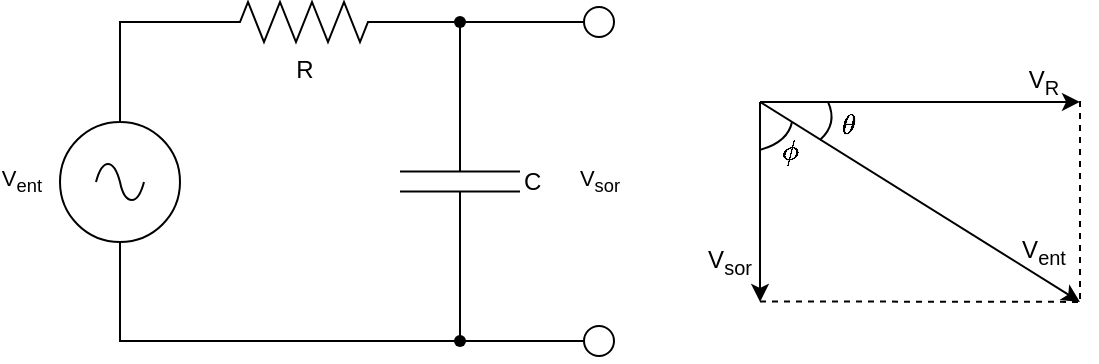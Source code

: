 <mxfile version="28.2.7">
  <diagram name="Page 1" id="Page-1">
    <mxGraphModel dx="1360" dy="765" grid="1" gridSize="10" guides="1" tooltips="1" connect="1" arrows="1" fold="1" page="1" pageScale="1" pageWidth="827" pageHeight="1169" math="1" shadow="0">
      <root>
        <mxCell id="0" />
        <mxCell id="1" parent="0" />
        <mxCell id="Knx10nlY82T_n9evqUdS-34" value="&lt;div align=&quot;right&quot;&gt;V&lt;sub&gt;ent&lt;/sub&gt;&lt;/div&gt;" style="text;html=1;whiteSpace=wrap;strokeColor=none;fillColor=none;align=right;verticalAlign=middle;rounded=0;fontFamily=Helvetica;fontSize=11;fontColor=default;labelBackgroundColor=default;convertToSvg=1;" parent="1" vertex="1">
          <mxGeometry x="20" y="225" width="23" height="30" as="geometry" />
        </mxCell>
        <mxCell id="Knx10nlY82T_n9evqUdS-73" value="V&lt;sub&gt;sor&lt;/sub&gt;" style="text;html=1;whiteSpace=wrap;strokeColor=none;fillColor=none;align=center;verticalAlign=middle;rounded=0;fontFamily=Helvetica;fontSize=11;fontColor=default;labelBackgroundColor=default;convertToSvg=1;" parent="1" vertex="1">
          <mxGeometry x="300" y="225" width="40" height="30" as="geometry" />
        </mxCell>
        <mxCell id="Knx10nlY82T_n9evqUdS-48" value="V&lt;sub&gt;R&lt;/sub&gt;" style="text;html=1;whiteSpace=wrap;strokeColor=none;fillColor=none;align=center;verticalAlign=middle;rounded=0;convertToSvg=1;" parent="1" vertex="1">
          <mxGeometry x="532" y="179.95" width="20" height="20" as="geometry" />
        </mxCell>
        <mxCell id="Knx10nlY82T_n9evqUdS-49" value="V&lt;sub&gt;sor&lt;/sub&gt;" style="text;html=1;whiteSpace=wrap;strokeColor=none;fillColor=none;align=center;verticalAlign=middle;rounded=0;convertToSvg=1;" parent="1" vertex="1">
          <mxGeometry x="375" y="270" width="20" height="20" as="geometry" />
        </mxCell>
        <mxCell id="Knx10nlY82T_n9evqUdS-50" value="V&lt;sub&gt;ent&lt;/sub&gt;" style="text;html=1;whiteSpace=wrap;strokeColor=none;fillColor=none;align=center;verticalAlign=middle;rounded=0;convertToSvg=1;" parent="1" vertex="1">
          <mxGeometry x="532" y="265" width="20" height="20" as="geometry" />
        </mxCell>
        <mxCell id="Knx10nlY82T_n9evqUdS-43" value="$$\theta$$" style="text;html=1;whiteSpace=wrap;strokeColor=none;fillColor=none;align=center;verticalAlign=middle;rounded=0;" parent="1" vertex="1">
          <mxGeometry x="434" y="201.95" width="20" height="20" as="geometry" />
        </mxCell>
        <mxCell id="Knx10nlY82T_n9evqUdS-54" value="$$\phi$$" style="text;html=1;whiteSpace=wrap;strokeColor=none;fillColor=none;align=center;verticalAlign=middle;rounded=0;convertToSvg=0;" parent="1" vertex="1">
          <mxGeometry x="395" y="215.0" width="40" height="20" as="geometry" />
        </mxCell>
        <mxCell id="Knx10nlY82T_n9evqUdS-36" value="" style="pointerEvents=1;verticalLabelPosition=bottom;shadow=0;dashed=0;align=center;html=1;verticalAlign=top;shape=mxgraph.electrical.signal_sources.source;aspect=fixed;points=[[0.5,0,0],[1,0.5,0],[0.5,1,0],[0,0.5,0]];elSignalType=ac;convertToSvg=1;" parent="1" vertex="1">
          <mxGeometry x="50" y="210" width="60" height="60" as="geometry" />
        </mxCell>
        <mxCell id="Knx10nlY82T_n9evqUdS-37" value="R" style="pointerEvents=1;verticalLabelPosition=bottom;shadow=0;dashed=0;align=center;html=1;verticalAlign=top;shape=mxgraph.electrical.resistors.resistor_2;convertToSvg=1;" parent="1" vertex="1">
          <mxGeometry x="122" y="150" width="100" height="20" as="geometry" />
        </mxCell>
        <mxCell id="Knx10nlY82T_n9evqUdS-66" value="" style="edgeStyle=orthogonalEdgeStyle;shape=connector;rounded=0;orthogonalLoop=1;jettySize=auto;html=1;strokeColor=default;align=center;verticalAlign=middle;fontFamily=Helvetica;fontSize=11;fontColor=default;labelBackgroundColor=default;endArrow=none;endFill=0;" parent="1" source="Knx10nlY82T_n9evqUdS-38" target="Knx10nlY82T_n9evqUdS-65" edge="1">
          <mxGeometry relative="1" as="geometry" />
        </mxCell>
        <mxCell id="Knx10nlY82T_n9evqUdS-38" value="C" style="pointerEvents=1;verticalLabelPosition=bottom;shadow=0;dashed=0;align=left;html=1;verticalAlign=middle;shape=mxgraph.electrical.capacitors.capacitor_1;rotation=90;horizontal=0;convertToSvg=1;" parent="1" vertex="1">
          <mxGeometry x="200" y="209.78" width="100" height="60" as="geometry" />
        </mxCell>
        <mxCell id="Knx10nlY82T_n9evqUdS-41" style="edgeStyle=orthogonalEdgeStyle;shape=connector;rounded=0;orthogonalLoop=1;jettySize=auto;html=1;exitX=0;exitY=0.5;exitDx=0;exitDy=0;exitPerimeter=0;entryX=0.5;entryY=0;entryDx=0;entryDy=0;entryPerimeter=0;strokeColor=default;align=center;verticalAlign=middle;fontFamily=Helvetica;fontSize=11;fontColor=default;labelBackgroundColor=default;endArrow=none;endFill=0;convertToSvg=1;" parent="1" source="Knx10nlY82T_n9evqUdS-37" target="Knx10nlY82T_n9evqUdS-36" edge="1">
          <mxGeometry relative="1" as="geometry" />
        </mxCell>
        <mxCell id="Knx10nlY82T_n9evqUdS-44" value="" style="edgeStyle=none;orthogonalLoop=1;jettySize=auto;html=1;rounded=0;" parent="1" edge="1">
          <mxGeometry width="80" relative="1" as="geometry">
            <mxPoint x="400" y="199.95" as="sourcePoint" />
            <mxPoint x="560" y="199.95" as="targetPoint" />
            <Array as="points" />
          </mxGeometry>
        </mxCell>
        <mxCell id="Knx10nlY82T_n9evqUdS-45" value="" style="edgeStyle=none;orthogonalLoop=1;jettySize=auto;html=1;rounded=0;" parent="1" edge="1">
          <mxGeometry width="80" relative="1" as="geometry">
            <mxPoint x="400" y="199.95" as="sourcePoint" />
            <mxPoint x="400" y="299.95" as="targetPoint" />
            <Array as="points" />
          </mxGeometry>
        </mxCell>
        <mxCell id="Knx10nlY82T_n9evqUdS-46" value="" style="edgeStyle=none;orthogonalLoop=1;jettySize=auto;html=1;rounded=0;" parent="1" edge="1">
          <mxGeometry width="80" relative="1" as="geometry">
            <mxPoint x="400" y="199.95" as="sourcePoint" />
            <mxPoint x="560" y="299.95" as="targetPoint" />
            <Array as="points" />
          </mxGeometry>
        </mxCell>
        <mxCell id="Knx10nlY82T_n9evqUdS-47" value="" style="curved=1;endArrow=none;html=1;rounded=0;endFill=0;" parent="1" edge="1">
          <mxGeometry width="50" height="50" relative="1" as="geometry">
            <mxPoint x="430" y="218.95" as="sourcePoint" />
            <mxPoint x="434" y="199.95" as="targetPoint" />
            <Array as="points">
              <mxPoint x="439" y="210.95" />
            </Array>
          </mxGeometry>
        </mxCell>
        <mxCell id="Knx10nlY82T_n9evqUdS-51" value="" style="edgeStyle=none;orthogonalLoop=1;jettySize=auto;html=1;rounded=0;endArrow=none;endFill=0;dashed=1;" parent="1" edge="1">
          <mxGeometry width="80" relative="1" as="geometry">
            <mxPoint x="400" y="299.71" as="sourcePoint" />
            <mxPoint x="560" y="299.95" as="targetPoint" />
            <Array as="points" />
          </mxGeometry>
        </mxCell>
        <mxCell id="Knx10nlY82T_n9evqUdS-52" value="" style="edgeStyle=none;orthogonalLoop=1;jettySize=auto;html=1;rounded=0;endArrow=none;endFill=0;dashed=1;" parent="1" edge="1">
          <mxGeometry width="80" relative="1" as="geometry">
            <mxPoint x="560" y="199.46" as="sourcePoint" />
            <mxPoint x="560" y="299.95" as="targetPoint" />
            <Array as="points" />
          </mxGeometry>
        </mxCell>
        <mxCell id="Knx10nlY82T_n9evqUdS-53" value="" style="curved=1;endArrow=none;html=1;rounded=0;endFill=0;" parent="1" edge="1">
          <mxGeometry width="50" height="50" relative="1" as="geometry">
            <mxPoint x="400" y="223.95" as="sourcePoint" />
            <mxPoint x="416" y="210" as="targetPoint" />
            <Array as="points">
              <mxPoint x="414" y="220" />
            </Array>
          </mxGeometry>
        </mxCell>
        <mxCell id="Knx10nlY82T_n9evqUdS-58" value="" style="verticalLabelPosition=bottom;shadow=0;dashed=0;align=center;html=1;verticalAlign=top;strokeWidth=1;shape=ellipse;perimeter=ellipsePerimeter;" parent="1" vertex="1">
          <mxGeometry x="312" y="152.5" width="15" height="15" as="geometry" />
        </mxCell>
        <mxCell id="Knx10nlY82T_n9evqUdS-67" style="edgeStyle=orthogonalEdgeStyle;shape=connector;rounded=0;orthogonalLoop=1;jettySize=auto;html=1;exitX=0;exitY=0.5;exitDx=0;exitDy=0;strokeColor=default;align=center;verticalAlign=middle;fontFamily=Helvetica;fontSize=11;fontColor=default;labelBackgroundColor=default;endArrow=none;endFill=0;entryX=0.5;entryY=1;entryDx=0;entryDy=0;entryPerimeter=0;" parent="1" source="Knx10nlY82T_n9evqUdS-59" target="Knx10nlY82T_n9evqUdS-36" edge="1">
          <mxGeometry relative="1" as="geometry" />
        </mxCell>
        <mxCell id="Knx10nlY82T_n9evqUdS-59" value="" style="verticalLabelPosition=bottom;shadow=0;dashed=0;align=center;html=1;verticalAlign=top;strokeWidth=1;shape=ellipse;perimeter=ellipsePerimeter;" parent="1" vertex="1">
          <mxGeometry x="312" y="312" width="15" height="15" as="geometry" />
        </mxCell>
        <mxCell id="Knx10nlY82T_n9evqUdS-65" value="" style="shape=waypoint;sketch=0;size=6;pointerEvents=1;points=[];fillColor=default;resizable=0;rotatable=0;perimeter=centerPerimeter;snapToPoint=1;align=left;shadow=0;dashed=0;horizontal=0;" parent="1" vertex="1">
          <mxGeometry x="240" y="309.5" width="20" height="20" as="geometry" />
        </mxCell>
        <mxCell id="Knx10nlY82T_n9evqUdS-70" value="" style="edgeStyle=orthogonalEdgeStyle;shape=connector;rounded=0;orthogonalLoop=1;jettySize=auto;html=1;strokeColor=default;align=center;verticalAlign=middle;fontFamily=Helvetica;fontSize=11;fontColor=default;labelBackgroundColor=default;endArrow=none;endFill=0;" parent="1" source="Knx10nlY82T_n9evqUdS-69" target="Knx10nlY82T_n9evqUdS-37" edge="1">
          <mxGeometry relative="1" as="geometry" />
        </mxCell>
        <mxCell id="Knx10nlY82T_n9evqUdS-71" value="" style="edgeStyle=orthogonalEdgeStyle;shape=connector;rounded=0;orthogonalLoop=1;jettySize=auto;html=1;strokeColor=default;align=center;verticalAlign=middle;fontFamily=Helvetica;fontSize=11;fontColor=default;labelBackgroundColor=default;endArrow=none;endFill=0;" parent="1" source="Knx10nlY82T_n9evqUdS-69" target="Knx10nlY82T_n9evqUdS-58" edge="1">
          <mxGeometry relative="1" as="geometry" />
        </mxCell>
        <mxCell id="Knx10nlY82T_n9evqUdS-72" value="" style="edgeStyle=orthogonalEdgeStyle;shape=connector;rounded=0;orthogonalLoop=1;jettySize=auto;html=1;strokeColor=default;align=center;verticalAlign=middle;fontFamily=Helvetica;fontSize=11;fontColor=default;labelBackgroundColor=default;endArrow=none;endFill=0;" parent="1" source="Knx10nlY82T_n9evqUdS-69" target="Knx10nlY82T_n9evqUdS-38" edge="1">
          <mxGeometry relative="1" as="geometry" />
        </mxCell>
        <mxCell id="Knx10nlY82T_n9evqUdS-69" value="" style="shape=waypoint;sketch=0;fillStyle=solid;size=6;pointerEvents=1;points=[];fillColor=none;resizable=0;rotatable=0;perimeter=centerPerimeter;snapToPoint=1;fontFamily=Helvetica;fontSize=11;fontColor=default;labelBackgroundColor=default;" parent="1" vertex="1">
          <mxGeometry x="240" y="150" width="20" height="20" as="geometry" />
        </mxCell>
      </root>
    </mxGraphModel>
  </diagram>
</mxfile>
